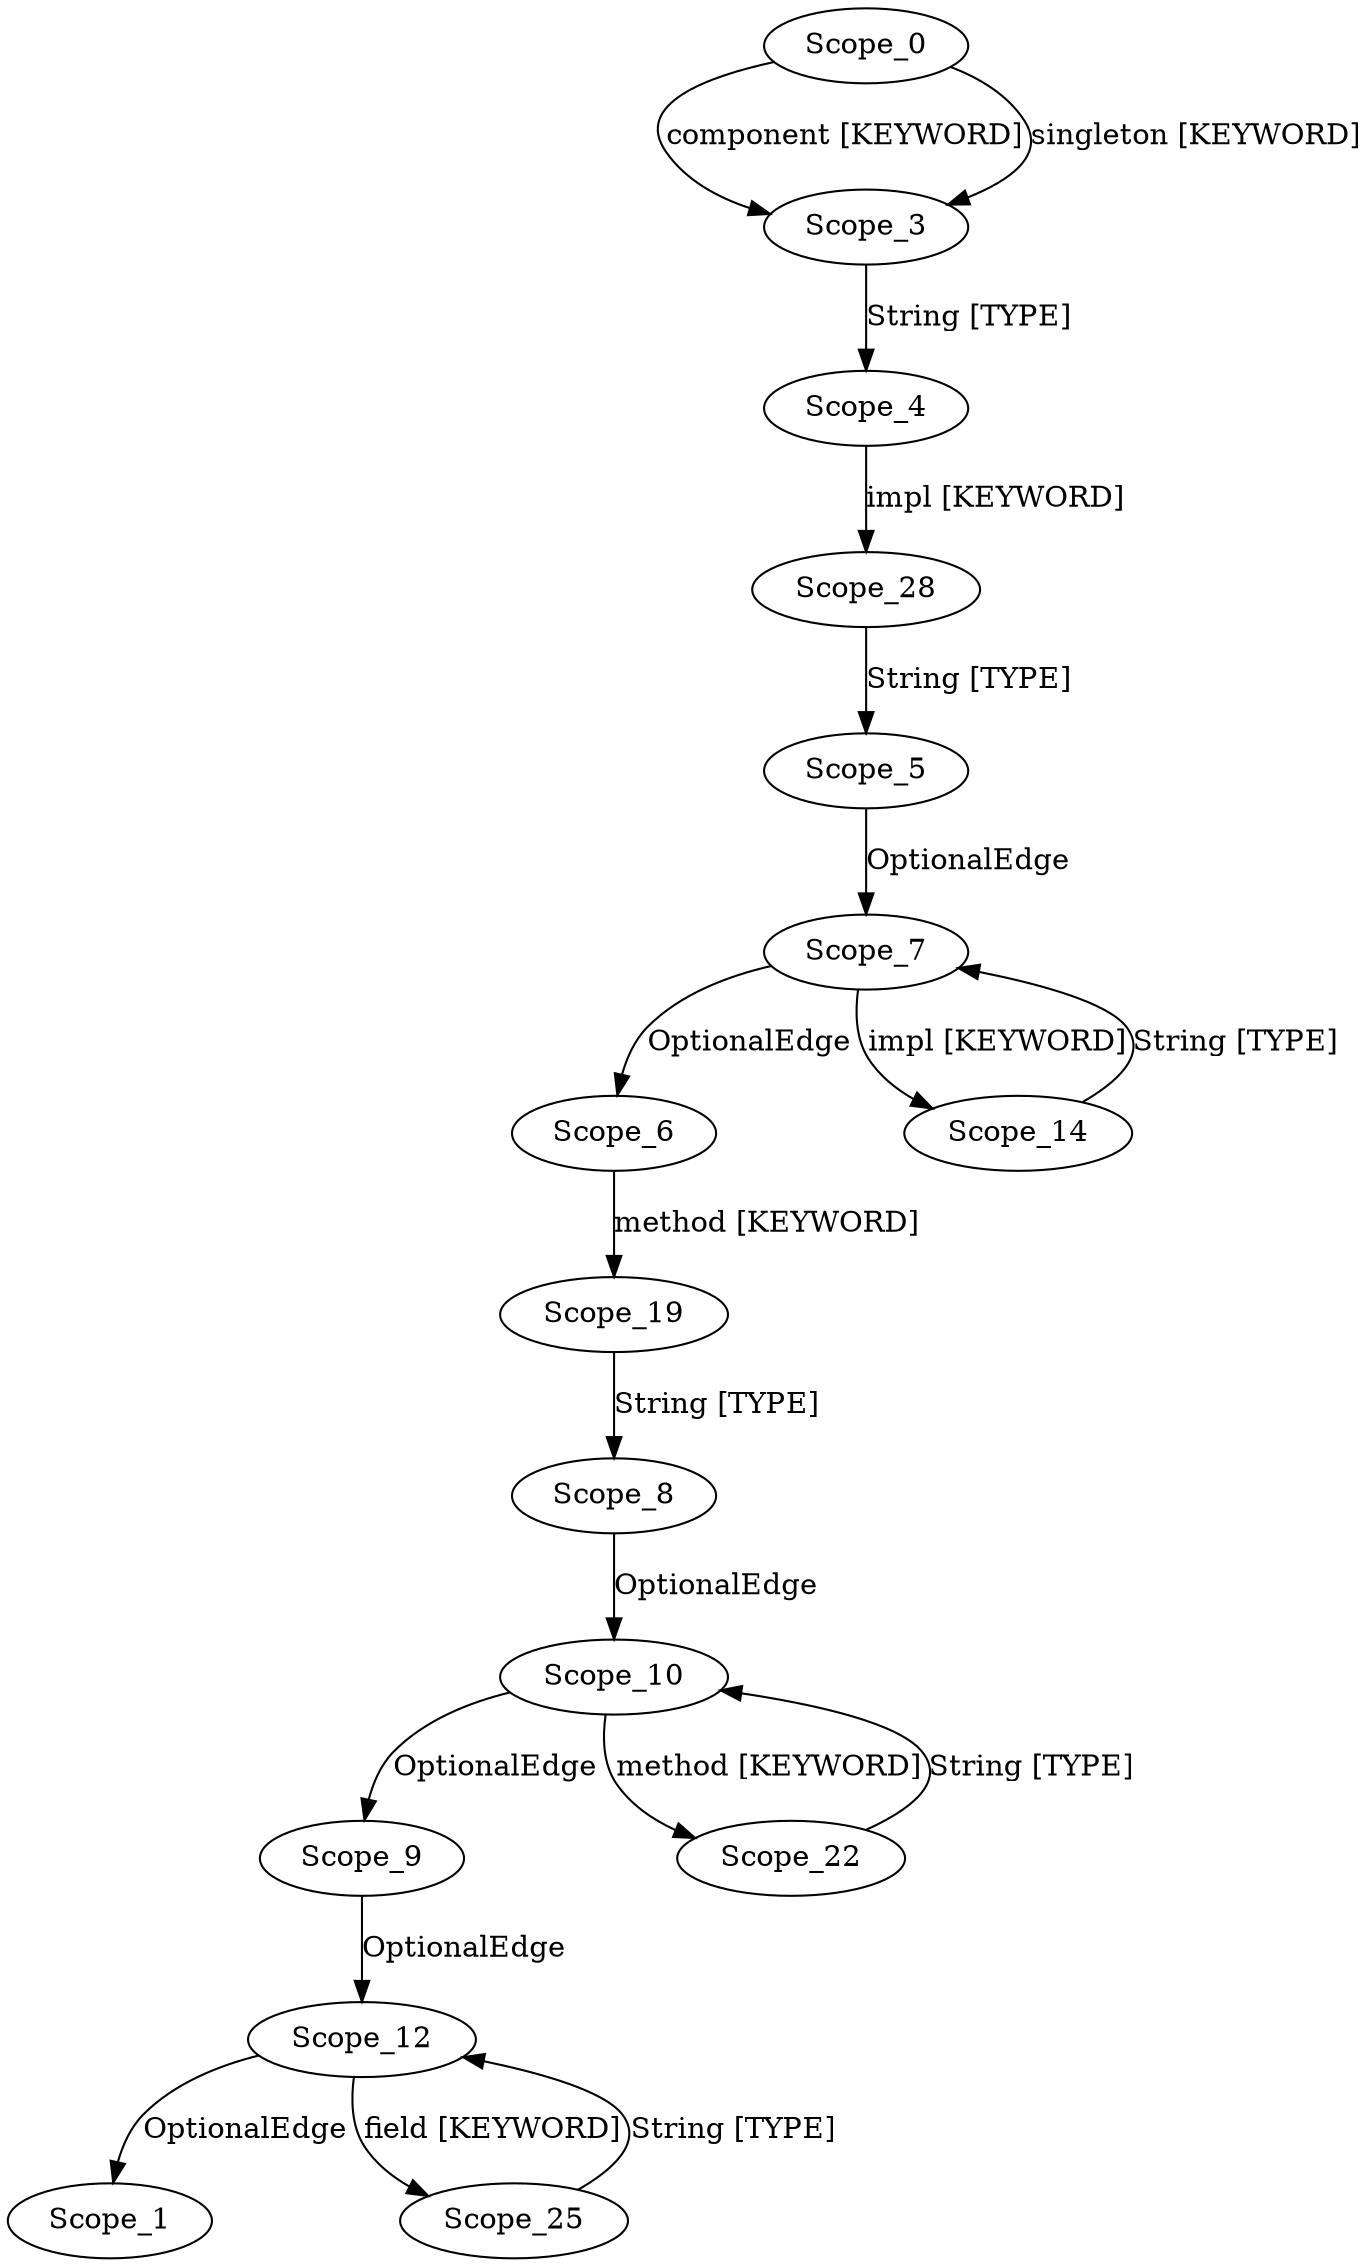 digraph G {
  Scope_0;
  Scope_1;
  Scope_3;
  Scope_4;
  Scope_5;
  Scope_6;
  Scope_7;
  Scope_8;
  Scope_9;
  Scope_10;
  Scope_12;
  Scope_14;
  Scope_19;
  Scope_22;
  Scope_25;
  Scope_28;
  Scope_5 -> Scope_7 [ label="OptionalEdge" ];
  Scope_7 -> Scope_6 [ label="OptionalEdge" ];
  Scope_8 -> Scope_10 [ label="OptionalEdge" ];
  Scope_10 -> Scope_9 [ label="OptionalEdge" ];
  Scope_9 -> Scope_12 [ label="OptionalEdge" ];
  Scope_0 -> Scope_3 [ label="component [KEYWORD]" ];
  Scope_0 -> Scope_3 [ label="singleton [KEYWORD]" ];
  Scope_12 -> Scope_1 [ label="OptionalEdge" ];
  Scope_7 -> Scope_14 [ label="impl [KEYWORD]" ];
  Scope_14 -> Scope_7 [ label="String [TYPE]" ];
  Scope_3 -> Scope_4 [ label="String [TYPE]" ];
  Scope_6 -> Scope_19 [ label="method [KEYWORD]" ];
  Scope_19 -> Scope_8 [ label="String [TYPE]" ];
  Scope_10 -> Scope_22 [ label="method [KEYWORD]" ];
  Scope_22 -> Scope_10 [ label="String [TYPE]" ];
  Scope_12 -> Scope_25 [ label="field [KEYWORD]" ];
  Scope_25 -> Scope_12 [ label="String [TYPE]" ];
  Scope_4 -> Scope_28 [ label="impl [KEYWORD]" ];
  Scope_28 -> Scope_5 [ label="String [TYPE]" ];
}

